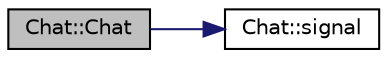 digraph "Chat::Chat"
{
  edge [fontname="Helvetica",fontsize="10",labelfontname="Helvetica",labelfontsize="10"];
  node [fontname="Helvetica",fontsize="10",shape=record];
  rankdir="LR";
  Node1 [label="Chat::Chat",height=0.2,width=0.4,color="black", fillcolor="grey75", style="filled", fontcolor="black"];
  Node1 -> Node2 [color="midnightblue",fontsize="10",style="solid",fontname="Helvetica"];
  Node2 [label="Chat::signal",height=0.2,width=0.4,color="black", fillcolor="white", style="filled",URL="$class_chat.html#a7b94bde4d4e53034b558a0aa0b8b76eb",tooltip="Signalisiert dem Chat das er versteckt oder angezeigt werden soll. "];
}
